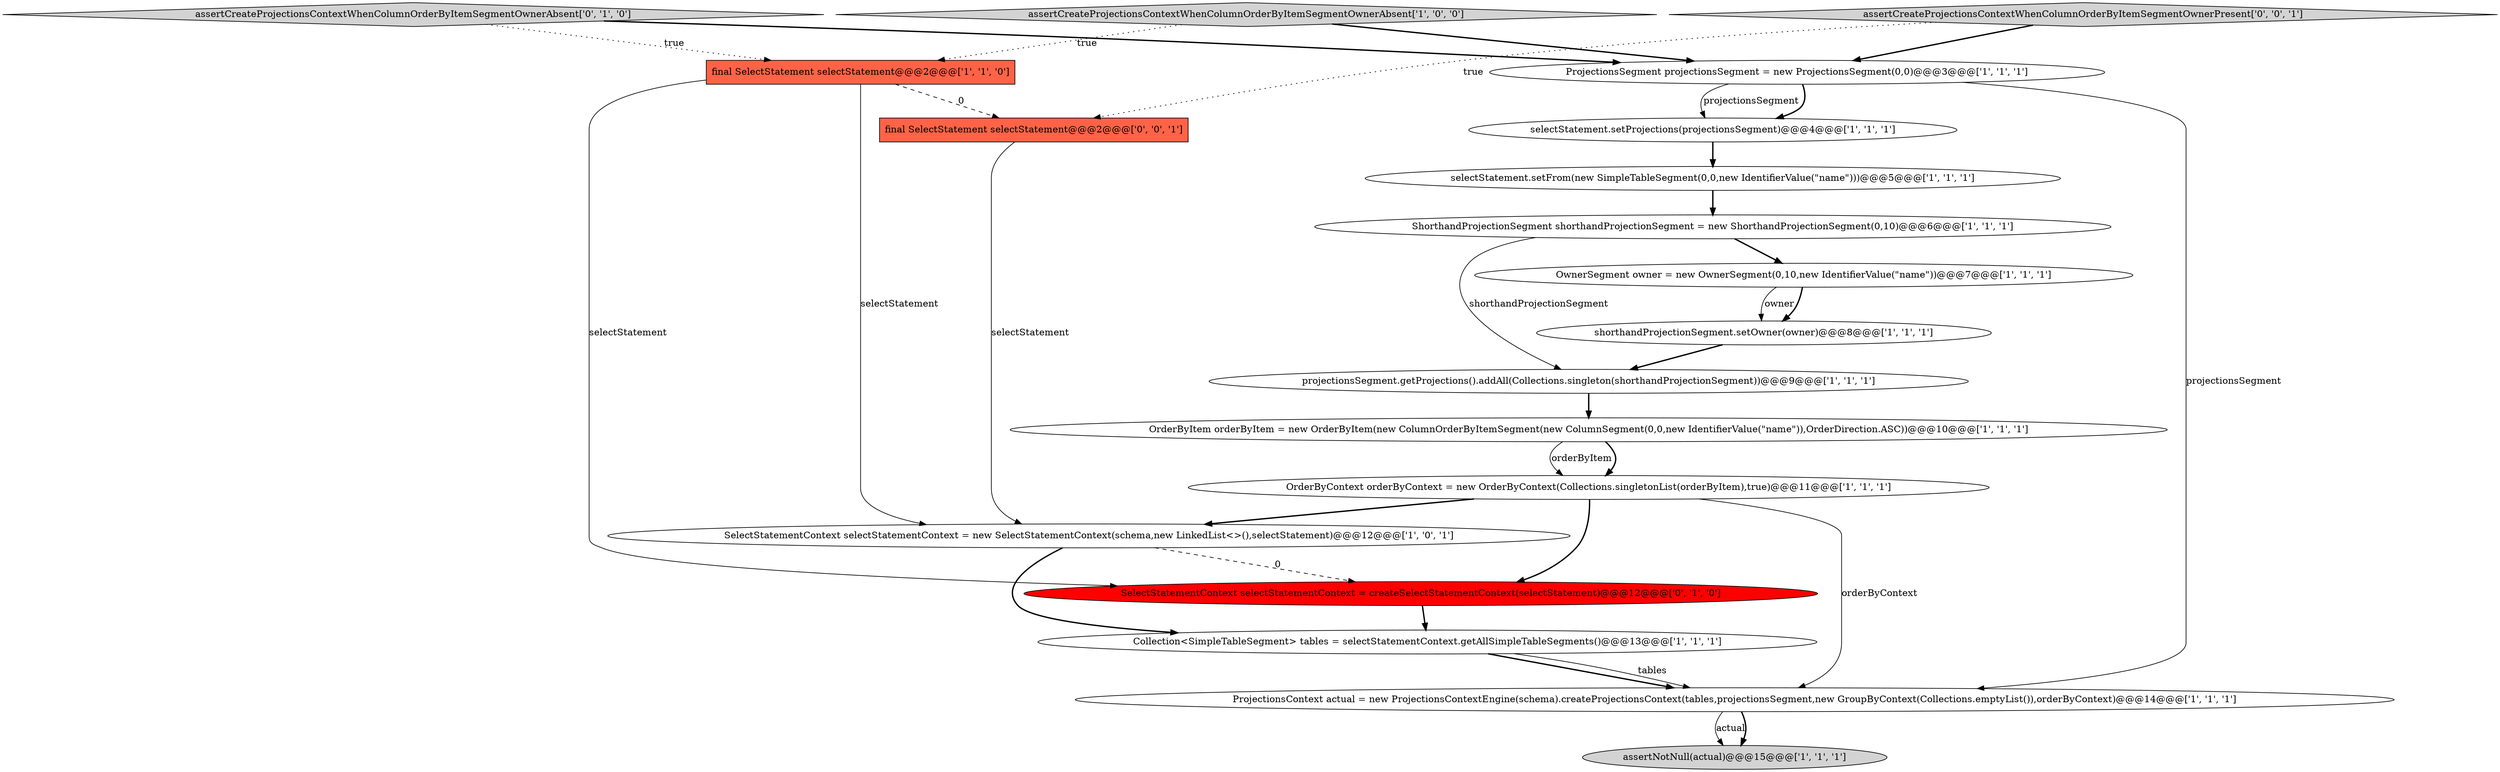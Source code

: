 digraph {
7 [style = filled, label = "selectStatement.setProjections(projectionsSegment)@@@4@@@['1', '1', '1']", fillcolor = white, shape = ellipse image = "AAA0AAABBB1BBB"];
11 [style = filled, label = "assertNotNull(actual)@@@15@@@['1', '1', '1']", fillcolor = lightgray, shape = ellipse image = "AAA0AAABBB1BBB"];
16 [style = filled, label = "SelectStatementContext selectStatementContext = createSelectStatementContext(selectStatement)@@@12@@@['0', '1', '0']", fillcolor = red, shape = ellipse image = "AAA1AAABBB2BBB"];
0 [style = filled, label = "final SelectStatement selectStatement@@@2@@@['1', '1', '0']", fillcolor = tomato, shape = box image = "AAA0AAABBB1BBB"];
9 [style = filled, label = "selectStatement.setFrom(new SimpleTableSegment(0,0,new IdentifierValue(\"name\")))@@@5@@@['1', '1', '1']", fillcolor = white, shape = ellipse image = "AAA0AAABBB1BBB"];
17 [style = filled, label = "final SelectStatement selectStatement@@@2@@@['0', '0', '1']", fillcolor = tomato, shape = box image = "AAA0AAABBB3BBB"];
3 [style = filled, label = "SelectStatementContext selectStatementContext = new SelectStatementContext(schema,new LinkedList<>(),selectStatement)@@@12@@@['1', '0', '1']", fillcolor = white, shape = ellipse image = "AAA0AAABBB1BBB"];
13 [style = filled, label = "OwnerSegment owner = new OwnerSegment(0,10,new IdentifierValue(\"name\"))@@@7@@@['1', '1', '1']", fillcolor = white, shape = ellipse image = "AAA0AAABBB1BBB"];
12 [style = filled, label = "shorthandProjectionSegment.setOwner(owner)@@@8@@@['1', '1', '1']", fillcolor = white, shape = ellipse image = "AAA0AAABBB1BBB"];
15 [style = filled, label = "assertCreateProjectionsContextWhenColumnOrderByItemSegmentOwnerAbsent['0', '1', '0']", fillcolor = lightgray, shape = diamond image = "AAA0AAABBB2BBB"];
5 [style = filled, label = "Collection<SimpleTableSegment> tables = selectStatementContext.getAllSimpleTableSegments()@@@13@@@['1', '1', '1']", fillcolor = white, shape = ellipse image = "AAA0AAABBB1BBB"];
8 [style = filled, label = "ProjectionsContext actual = new ProjectionsContextEngine(schema).createProjectionsContext(tables,projectionsSegment,new GroupByContext(Collections.emptyList()),orderByContext)@@@14@@@['1', '1', '1']", fillcolor = white, shape = ellipse image = "AAA0AAABBB1BBB"];
14 [style = filled, label = "assertCreateProjectionsContextWhenColumnOrderByItemSegmentOwnerAbsent['1', '0', '0']", fillcolor = lightgray, shape = diamond image = "AAA0AAABBB1BBB"];
18 [style = filled, label = "assertCreateProjectionsContextWhenColumnOrderByItemSegmentOwnerPresent['0', '0', '1']", fillcolor = lightgray, shape = diamond image = "AAA0AAABBB3BBB"];
2 [style = filled, label = "OrderByItem orderByItem = new OrderByItem(new ColumnOrderByItemSegment(new ColumnSegment(0,0,new IdentifierValue(\"name\")),OrderDirection.ASC))@@@10@@@['1', '1', '1']", fillcolor = white, shape = ellipse image = "AAA0AAABBB1BBB"];
1 [style = filled, label = "OrderByContext orderByContext = new OrderByContext(Collections.singletonList(orderByItem),true)@@@11@@@['1', '1', '1']", fillcolor = white, shape = ellipse image = "AAA0AAABBB1BBB"];
4 [style = filled, label = "ShorthandProjectionSegment shorthandProjectionSegment = new ShorthandProjectionSegment(0,10)@@@6@@@['1', '1', '1']", fillcolor = white, shape = ellipse image = "AAA0AAABBB1BBB"];
10 [style = filled, label = "ProjectionsSegment projectionsSegment = new ProjectionsSegment(0,0)@@@3@@@['1', '1', '1']", fillcolor = white, shape = ellipse image = "AAA0AAABBB1BBB"];
6 [style = filled, label = "projectionsSegment.getProjections().addAll(Collections.singleton(shorthandProjectionSegment))@@@9@@@['1', '1', '1']", fillcolor = white, shape = ellipse image = "AAA0AAABBB1BBB"];
5->8 [style = bold, label=""];
15->10 [style = bold, label=""];
14->0 [style = dotted, label="true"];
2->1 [style = bold, label=""];
9->4 [style = bold, label=""];
4->13 [style = bold, label=""];
1->3 [style = bold, label=""];
13->12 [style = solid, label="owner"];
0->3 [style = solid, label="selectStatement"];
14->10 [style = bold, label=""];
2->1 [style = solid, label="orderByItem"];
12->6 [style = bold, label=""];
15->0 [style = dotted, label="true"];
10->7 [style = bold, label=""];
0->17 [style = dashed, label="0"];
0->16 [style = solid, label="selectStatement"];
6->2 [style = bold, label=""];
17->3 [style = solid, label="selectStatement"];
10->7 [style = solid, label="projectionsSegment"];
7->9 [style = bold, label=""];
3->5 [style = bold, label=""];
5->8 [style = solid, label="tables"];
13->12 [style = bold, label=""];
1->8 [style = solid, label="orderByContext"];
18->10 [style = bold, label=""];
4->6 [style = solid, label="shorthandProjectionSegment"];
1->16 [style = bold, label=""];
8->11 [style = solid, label="actual"];
16->5 [style = bold, label=""];
18->17 [style = dotted, label="true"];
10->8 [style = solid, label="projectionsSegment"];
8->11 [style = bold, label=""];
3->16 [style = dashed, label="0"];
}
